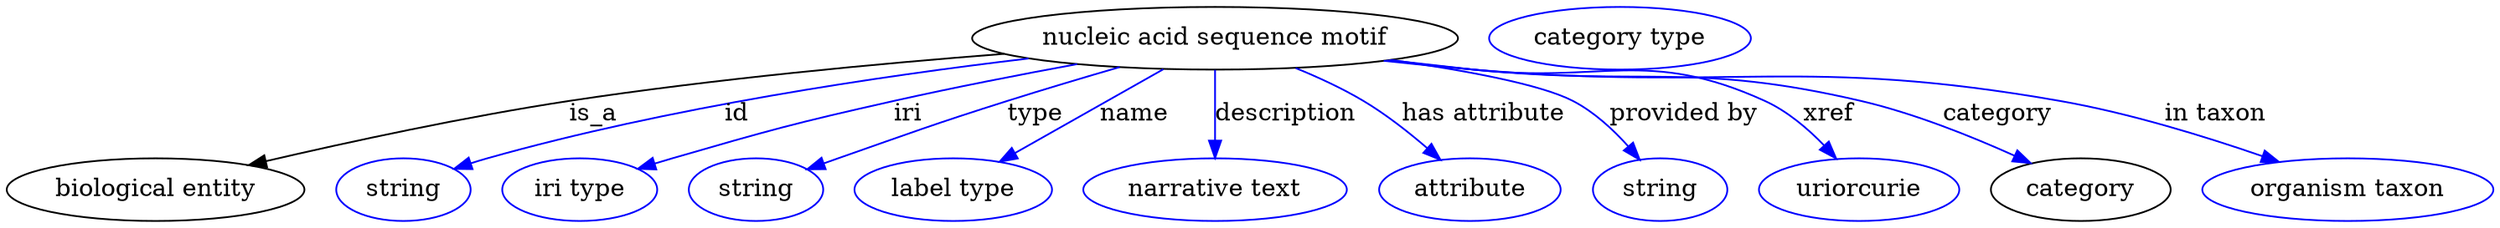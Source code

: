 digraph {
	graph [bb="0,0,1421.3,123"];
	node [label="\N"];
	"nucleic acid sequence motif"	[height=0.5,
		label="nucleic acid sequence motif",
		pos="691.14,105",
		width=3.8635];
	"biological entity"	[height=0.5,
		pos="85.142,18",
		width=2.3651];
	"nucleic acid sequence motif" -> "biological entity"	[label=is_a,
		lp="335.14,61.5",
		pos="e,138.25,32.071 570.32,96.08 497.82,90.457 403.9,81.639 321.14,69 262,59.969 195.39,45.449 148.05,34.378"];
	id	[color=blue,
		height=0.5,
		label=string,
		pos="226.14,18",
		width=1.0652];
	"nucleic acid sequence motif" -> id	[color=blue,
		label=id,
		lp="417.14,61.5",
		pos="e,255.14,29.948 584.28,93.378 499.16,83.298 377.54,65.257 274.14,36 271.04,35.121 267.84,34.148 264.65,33.124",
		style=solid];
	iri	[color=blue,
		height=0.5,
		label="iri type",
		pos="327.14,18",
		width=1.2277];
	"nucleic acid sequence motif" -> iri	[color=blue,
		label=iri,
		lp="515.14,61.5",
		pos="e,360.77,29.865 612.1,90.187 579.5,84.172 541.4,76.735 507.14,69 450.68,56.251 436.77,52.03 381.14,36 377.63,34.988 374,33.911 370.36,\
32.81",
		style=solid];
	type	[color=blue,
		height=0.5,
		label=string,
		pos="428.14,18",
		width=1.0652];
	"nucleic acid sequence motif" -> type	[color=blue,
		label=type,
		lp="588.14,61.5",
		pos="e,457.45,29.697 636.49,88.447 616.23,82.542 593.08,75.638 572.14,69 528.73,55.239 518.11,51.079 475.14,36 472.46,35.057 469.69,34.077 \
466.9,33.084",
		style=solid];
	name	[color=blue,
		height=0.5,
		label="label type",
		pos="541.14,18",
		width=1.5707];
	"nucleic acid sequence motif" -> name	[color=blue,
		label=name,
		lp="645.14,61.5",
		pos="e,567.7,34.049 661.51,87.207 637.07,73.357 602.33,53.674 576.45,39.01",
		style=solid];
	description	[color=blue,
		height=0.5,
		label="narrative text",
		pos="691.14,18",
		width=2.0943];
	"nucleic acid sequence motif" -> description	[color=blue,
		label=description,
		lp="731.64,61.5",
		pos="e,691.14,36.175 691.14,86.799 691.14,75.163 691.14,59.548 691.14,46.237",
		style=solid];
	"has attribute"	[color=blue,
		height=0.5,
		label=attribute,
		pos="836.14,18",
		width=1.4443];
	"nucleic acid sequence motif" -> "has attribute"	[color=blue,
		label="has attribute",
		lp="845.14,61.5",
		pos="e,819.36,35.382 737.38,87.934 750.31,82.655 764.12,76.253 776.14,69 788.73,61.411 801.41,51.287 811.85,42.134",
		style=solid];
	"provided by"	[color=blue,
		height=0.5,
		label=string,
		pos="944.14,18",
		width=1.0652];
	"nucleic acid sequence motif" -> "provided by"	[color=blue,
		label="provided by",
		lp="958.64,61.5",
		pos="e,932.68,35.634 792.79,92.654 834.76,86.739 877.84,78.703 896.14,69 907.65,62.897 918.02,53.012 926.14,43.635",
		style=solid];
	xref	[color=blue,
		height=0.5,
		label=uriorcurie,
		pos="1058.1,18",
		width=1.5887];
	"nucleic acid sequence motif" -> xref	[color=blue,
		label=xref,
		lp="1041.6,61.5",
		pos="e,1045.3,35.926 791.04,92.437 807.13,90.601 823.59,88.736 839.14,87 912.89,78.766 937.75,100.08 1005.1,69 1017.8,63.147 1029.4,53.035 \
1038.5,43.43",
		style=solid];
	category	[height=0.5,
		pos="1185.1,18",
		width=1.4263];
	"nucleic acid sequence motif" -> category	[color=blue,
		label=category,
		lp="1137.6,61.5",
		pos="e,1156.6,33.258 789.41,92.251 806,90.4 823.06,88.579 839.14,87 937.22,77.376 964.21,91.552 1060.1,69 1090.5,61.87 1123.1,48.608 \
1147.4,37.533",
		style=solid];
	"in taxon"	[color=blue,
		height=0.5,
		label="organism taxon",
		pos="1338.1,18",
		width=2.3109];
	"nucleic acid sequence motif" -> "in taxon"	[color=blue,
		label="in taxon",
		lp="1262.1,61.5",
		pos="e,1298.5,33.974 787.79,92.046 804.88,90.176 822.52,88.401 839.14,87 987.28,74.512 1026.7,94.742 1173.1,69 1212.8,62.025 1256.4,48.565 \
1288.8,37.367",
		style=solid];
	"named thing_category"	[color=blue,
		height=0.5,
		label="category type",
		pos="923.14,105",
		width=2.0762];
}
